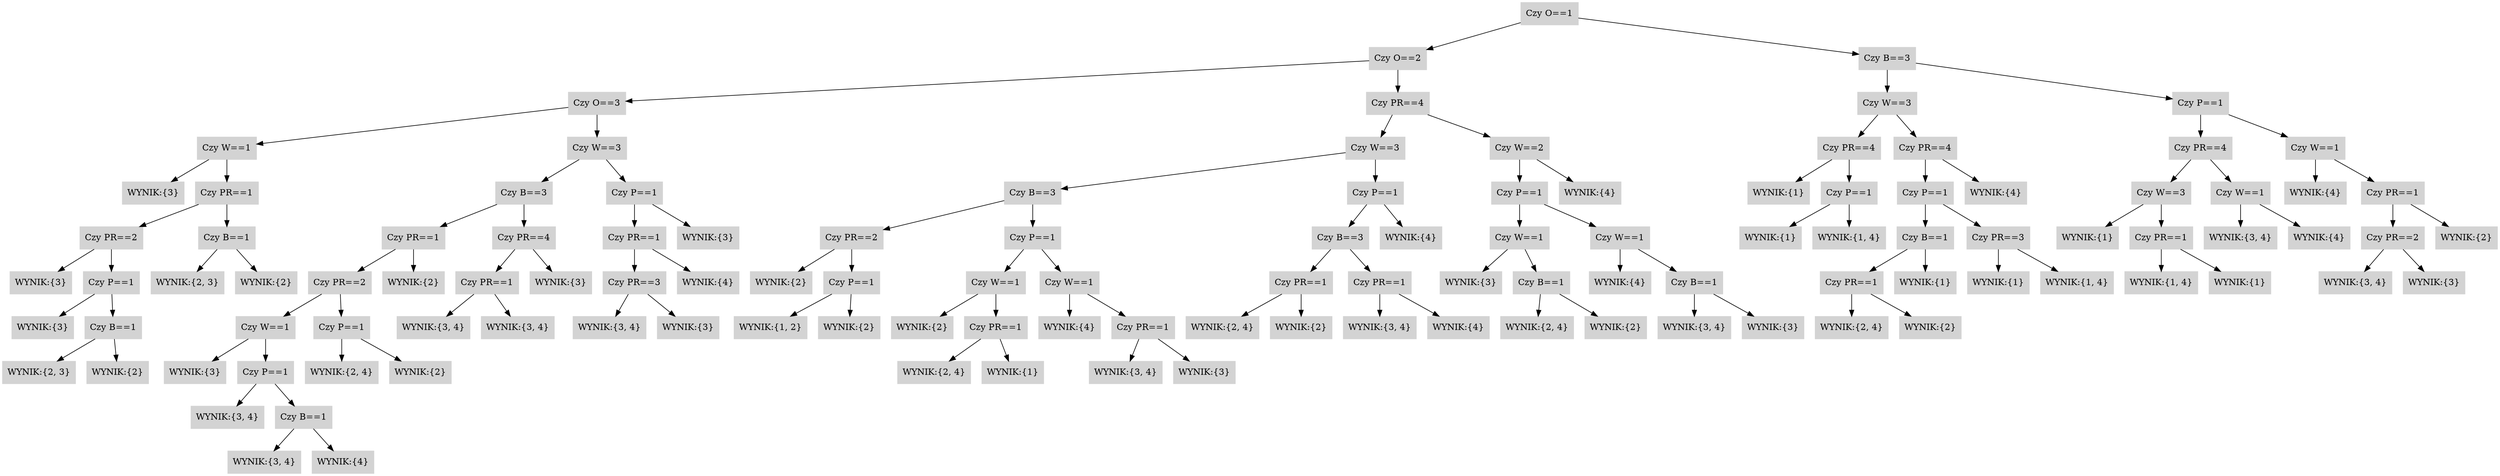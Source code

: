 // BDD
digraph {
	node [color=lightgrey shape=box style=filled]
	1 [label="Czy O==1"]
	1 -> 3
	1 -> 2
	2 [label="Czy B==3"]
	2 -> 5
	2 -> 4
	4 [label="Czy P==1"]
	4 -> 7
	4 -> 6
	6 [label="Czy W==1"]
	6 -> 9
	6 -> 8
	8 [label="Czy PR==1"]
	8 -> 11
	8 -> 10
	10 [label="WYNIK:{2}"]
	11 [label="Czy PR==2"]
	11 -> 13
	11 -> 12
	12 [label="WYNIK:{3}"]
	13 [label="WYNIK:{3, 4}"]
	9 [label="WYNIK:{4}"]
	7 [label="Czy PR==4"]
	7 -> 15
	7 -> 14
	14 [label="Czy W==1"]
	14 -> 17
	14 -> 16
	16 [label="WYNIK:{4}"]
	17 [label="WYNIK:{3, 4}"]
	15 [label="Czy W==3"]
	15 -> 19
	15 -> 18
	18 [label="Czy PR==1"]
	18 -> 21
	18 -> 20
	20 [label="WYNIK:{1}"]
	21 [label="WYNIK:{1, 4}"]
	19 [label="WYNIK:{1}"]
	5 [label="Czy W==3"]
	5 -> 23
	5 -> 22
	22 [label="Czy PR==4"]
	22 -> 25
	22 -> 24
	24 [label="WYNIK:{4}"]
	25 [label="Czy P==1"]
	25 -> 27
	25 -> 26
	26 [label="Czy PR==3"]
	26 -> 29
	26 -> 28
	28 [label="WYNIK:{1, 4}"]
	29 [label="WYNIK:{1}"]
	27 [label="Czy B==1"]
	27 -> 31
	27 -> 30
	30 [label="WYNIK:{1}"]
	31 [label="Czy PR==1"]
	31 -> 33
	31 -> 32
	32 [label="WYNIK:{2}"]
	33 [label="WYNIK:{2, 4}"]
	23 [label="Czy PR==4"]
	23 -> 35
	23 -> 34
	34 [label="Czy P==1"]
	34 -> 37
	34 -> 36
	36 [label="WYNIK:{1, 4}"]
	37 [label="WYNIK:{1}"]
	35 [label="WYNIK:{1}"]
	3 [label="Czy O==2"]
	3 -> 39
	3 -> 38
	38 [label="Czy PR==4"]
	38 -> 41
	38 -> 40
	40 [label="Czy W==2"]
	40 -> 43
	40 -> 42
	42 [label="WYNIK:{4}"]
	43 [label="Czy P==1"]
	43 -> 45
	43 -> 44
	44 [label="Czy W==1"]
	44 -> 47
	44 -> 46
	46 [label="Czy B==1"]
	46 -> 49
	46 -> 48
	48 [label="WYNIK:{3}"]
	49 [label="WYNIK:{3, 4}"]
	47 [label="WYNIK:{4}"]
	45 [label="Czy W==1"]
	45 -> 51
	45 -> 50
	50 [label="Czy B==1"]
	50 -> 53
	50 -> 52
	52 [label="WYNIK:{2}"]
	53 [label="WYNIK:{2, 4}"]
	51 [label="WYNIK:{3}"]
	41 [label="Czy W==3"]
	41 -> 55
	41 -> 54
	54 [label="Czy P==1"]
	54 -> 57
	54 -> 56
	56 [label="WYNIK:{4}"]
	57 [label="Czy B==3"]
	57 -> 59
	57 -> 58
	58 [label="Czy PR==1"]
	58 -> 61
	58 -> 60
	60 [label="WYNIK:{4}"]
	61 [label="WYNIK:{3, 4}"]
	59 [label="Czy PR==1"]
	59 -> 63
	59 -> 62
	62 [label="WYNIK:{2}"]
	63 [label="WYNIK:{2, 4}"]
	55 [label="Czy B==3"]
	55 -> 65
	55 -> 64
	64 [label="Czy P==1"]
	64 -> 67
	64 -> 66
	66 [label="Czy W==1"]
	66 -> 69
	66 -> 68
	68 [label="Czy PR==1"]
	68 -> 71
	68 -> 70
	70 [label="WYNIK:{3}"]
	71 [label="WYNIK:{3, 4}"]
	69 [label="WYNIK:{4}"]
	67 [label="Czy W==1"]
	67 -> 73
	67 -> 72
	72 [label="Czy PR==1"]
	72 -> 75
	72 -> 74
	74 [label="WYNIK:{1}"]
	75 [label="WYNIK:{2, 4}"]
	73 [label="WYNIK:{2}"]
	65 [label="Czy PR==2"]
	65 -> 77
	65 -> 76
	76 [label="Czy P==1"]
	76 -> 79
	76 -> 78
	78 [label="WYNIK:{2}"]
	79 [label="WYNIK:{1, 2}"]
	77 [label="WYNIK:{2}"]
	39 [label="Czy O==3"]
	39 -> 81
	39 -> 80
	80 [label="Czy W==3"]
	80 -> 83
	80 -> 82
	82 [label="Czy P==1"]
	82 -> 85
	82 -> 84
	84 [label="WYNIK:{3}"]
	85 [label="Czy PR==1"]
	85 -> 87
	85 -> 86
	86 [label="WYNIK:{4}"]
	87 [label="Czy PR==3"]
	87 -> 89
	87 -> 88
	88 [label="WYNIK:{3}"]
	89 [label="WYNIK:{3, 4}"]
	83 [label="Czy B==3"]
	83 -> 91
	83 -> 90
	90 [label="Czy PR==4"]
	90 -> 93
	90 -> 92
	92 [label="WYNIK:{3}"]
	93 [label="Czy PR==1"]
	93 -> 95
	93 -> 94
	94 [label="WYNIK:{3, 4}"]
	95 [label="WYNIK:{3, 4}"]
	91 [label="Czy PR==1"]
	91 -> 97
	91 -> 96
	96 [label="WYNIK:{2}"]
	97 [label="Czy PR==2"]
	97 -> 99
	97 -> 98
	98 [label="Czy P==1"]
	98 -> 101
	98 -> 100
	100 [label="WYNIK:{2}"]
	101 [label="WYNIK:{2, 4}"]
	99 [label="Czy W==1"]
	99 -> 103
	99 -> 102
	102 [label="Czy P==1"]
	102 -> 105
	102 -> 104
	104 [label="Czy B==1"]
	104 -> 107
	104 -> 106
	106 [label="WYNIK:{4}"]
	107 [label="WYNIK:{3, 4}"]
	105 [label="WYNIK:{3, 4}"]
	103 [label="WYNIK:{3}"]
	81 [label="Czy W==1"]
	81 -> 109
	81 -> 108
	108 [label="Czy PR==1"]
	108 -> 111
	108 -> 110
	110 [label="Czy B==1"]
	110 -> 113
	110 -> 112
	112 [label="WYNIK:{2}"]
	113 [label="WYNIK:{2, 3}"]
	111 [label="Czy PR==2"]
	111 -> 115
	111 -> 114
	114 [label="Czy P==1"]
	114 -> 117
	114 -> 116
	116 [label="Czy B==1"]
	116 -> 119
	116 -> 118
	118 [label="WYNIK:{2}"]
	119 [label="WYNIK:{2, 3}"]
	117 [label="WYNIK:{3}"]
	115 [label="WYNIK:{3}"]
	109 [label="WYNIK:{3}"]
}

